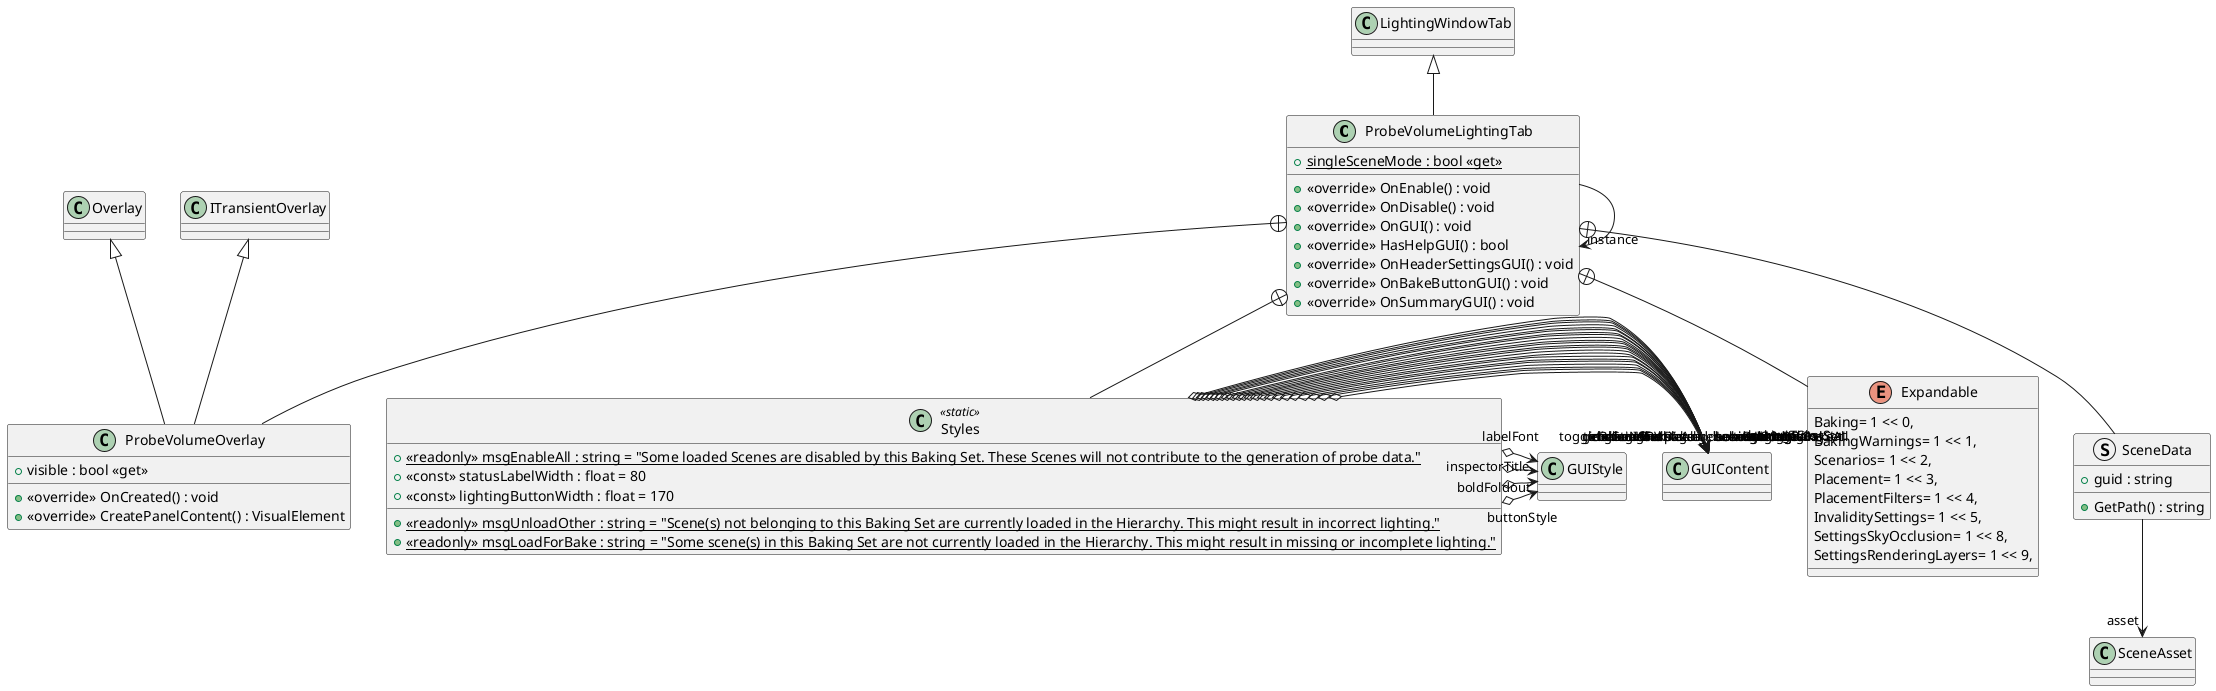 @startuml
class ProbeVolumeLightingTab {
    + {static} singleSceneMode : bool <<get>>
    + <<override>> OnEnable() : void
    + <<override>> OnDisable() : void
    + <<override>> OnGUI() : void
    + <<override>> HasHelpGUI() : bool
    + <<override>> OnHeaderSettingsGUI() : void
    + <<override>> OnBakeButtonGUI() : void
    + <<override>> OnSummaryGUI() : void
}
class Styles <<static>> {
    + {static} <<readonly>> msgEnableAll : string = "Some loaded Scenes are disabled by this Baking Set. These Scenes will not contribute to the generation of probe data."
    + {static} <<readonly>> msgUnloadOther : string = "Scene(s) not belonging to this Baking Set are currently loaded in the Hierarchy. This might result in incorrect lighting."
    + {static} <<readonly>> msgLoadForBake : string = "Some scene(s) in this Baking Set are not currently loaded in the Hierarchy. This might result in missing or incomplete lighting."
    + <<const>> statusLabelWidth : float = 80
    + <<const>> lightingButtonWidth : float = 170
}
enum Expandable {
    Baking= 1 << 0,
    BakingWarnings= 1 << 1,
    Scenarios= 1 << 2,
    Placement= 1 << 3,
    PlacementFilters= 1 << 4,
    InvaliditySettings= 1 << 5,
    SettingsSkyOcclusion= 1 << 8,
    SettingsRenderingLayers= 1 << 9,
}
struct SceneData {
    + guid : string
    + GetPath() : string
}
class ProbeVolumeOverlay {
    + visible : bool <<get>>
    + <<override>> OnCreated() : void
    + <<override>> CreatePanelContent() : VisualElement
}
LightingWindowTab <|-- ProbeVolumeLightingTab
ProbeVolumeLightingTab --> "instance" ProbeVolumeLightingTab
ProbeVolumeLightingTab +-- Styles
Styles o-> "helpIcon" GUIContent
Styles o-> "settingsIcon" GUIContent
Styles o-> "debugIcon" GUIContent
Styles o-> "lightingSettings" GUIContent
Styles o-> "bakingTitle" GUIContent
Styles o-> "bakingMode" GUIContent
Styles o-> "currentBakingSet" GUIContent
Styles o-> "scenesInSet" GUIContent
Styles o-> "addLoadedScenes" GUIContent
Styles o-> "toggleBakeAll" GUIContent
Styles o-> "toggleBakeNone" GUIContent
Styles o-> "status" GUIContent
Styles o-> "bake" GUIContent
Styles o-> "bakeBox" GUIContent
Styles o-> "warnings" GUIContent
Styles o-> "iconEnableAll" GUIContent
Styles o-> "iconLoadForBake" GUIContent
Styles o-> "scenarioCostStat" GUIContent
Styles o-> "totalCostStat" GUIContent
Styles o-> "generateLighting" GUIContent
Styles o-> "generateAPV" GUIContent
Styles o-> "cancelBake" GUIContent
Styles o-> "buttonStyle" GUIStyle
Styles o-> "inspectorTitle" GUIStyle
Styles o-> "boldFoldout" GUIStyle
Styles o-> "labelFont" GUIStyle
ProbeVolumeLightingTab +-- Expandable
ProbeVolumeLightingTab +-- SceneData
SceneData --> "asset" SceneAsset
ProbeVolumeLightingTab +-- ProbeVolumeOverlay
Overlay <|-- ProbeVolumeOverlay
ITransientOverlay <|-- ProbeVolumeOverlay
@enduml
